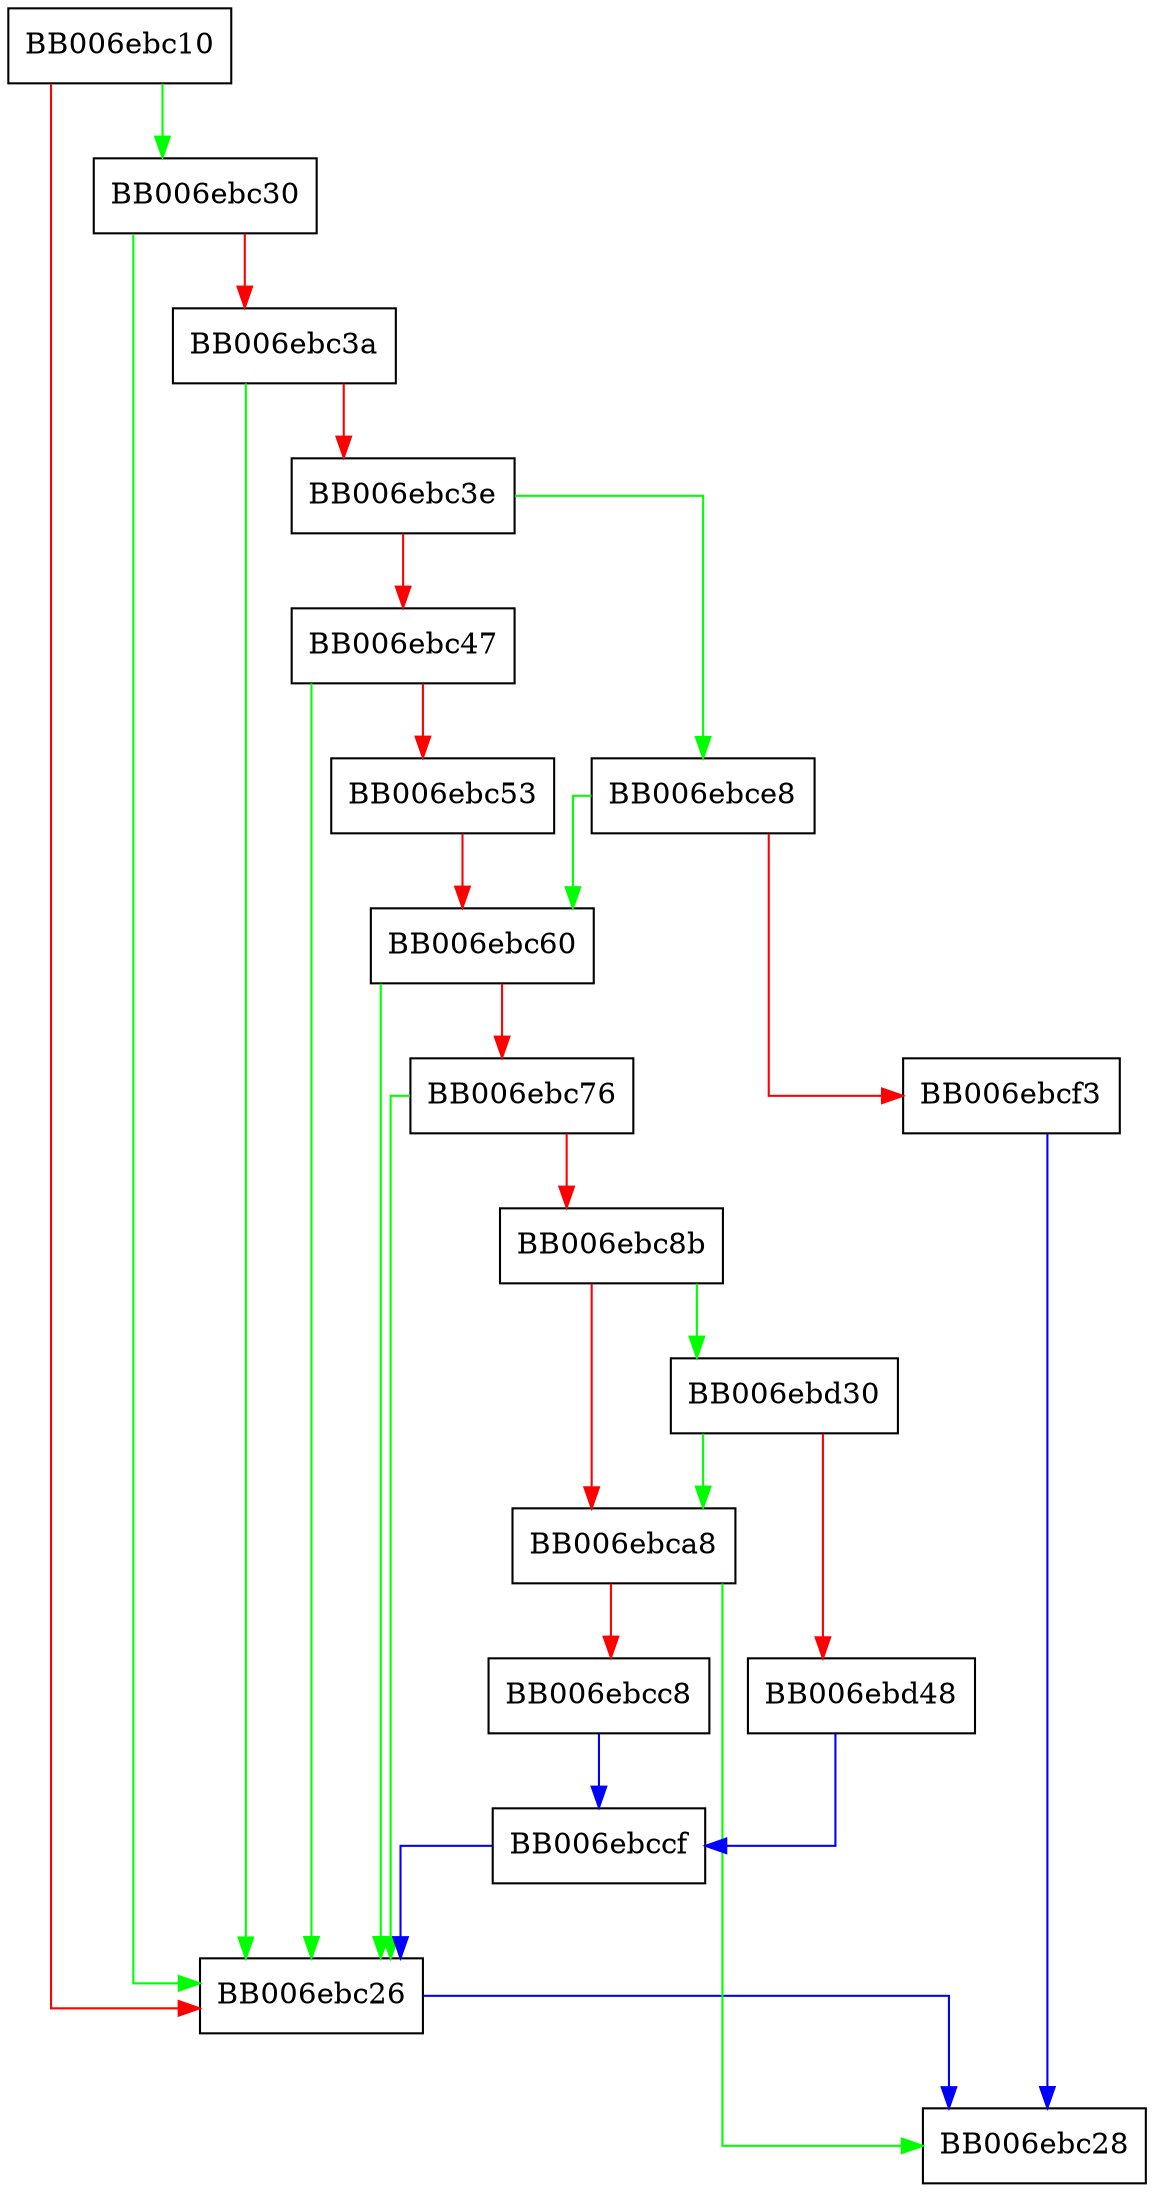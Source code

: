 digraph ecdsa_sha3_512_verify_message_init {
  node [shape="box"];
  graph [splines=ortho];
  BB006ebc10 -> BB006ebc30 [color="green"];
  BB006ebc10 -> BB006ebc26 [color="red"];
  BB006ebc26 -> BB006ebc28 [color="blue"];
  BB006ebc30 -> BB006ebc26 [color="green"];
  BB006ebc30 -> BB006ebc3a [color="red"];
  BB006ebc3a -> BB006ebc26 [color="green"];
  BB006ebc3a -> BB006ebc3e [color="red"];
  BB006ebc3e -> BB006ebce8 [color="green"];
  BB006ebc3e -> BB006ebc47 [color="red"];
  BB006ebc47 -> BB006ebc26 [color="green"];
  BB006ebc47 -> BB006ebc53 [color="red"];
  BB006ebc53 -> BB006ebc60 [color="red"];
  BB006ebc60 -> BB006ebc26 [color="green"];
  BB006ebc60 -> BB006ebc76 [color="red"];
  BB006ebc76 -> BB006ebc26 [color="green"];
  BB006ebc76 -> BB006ebc8b [color="red"];
  BB006ebc8b -> BB006ebd30 [color="green"];
  BB006ebc8b -> BB006ebca8 [color="red"];
  BB006ebca8 -> BB006ebc28 [color="green"];
  BB006ebca8 -> BB006ebcc8 [color="red"];
  BB006ebcc8 -> BB006ebccf [color="blue"];
  BB006ebccf -> BB006ebc26 [color="blue"];
  BB006ebce8 -> BB006ebc60 [color="green"];
  BB006ebce8 -> BB006ebcf3 [color="red"];
  BB006ebcf3 -> BB006ebc28 [color="blue"];
  BB006ebd30 -> BB006ebca8 [color="green"];
  BB006ebd30 -> BB006ebd48 [color="red"];
  BB006ebd48 -> BB006ebccf [color="blue"];
}